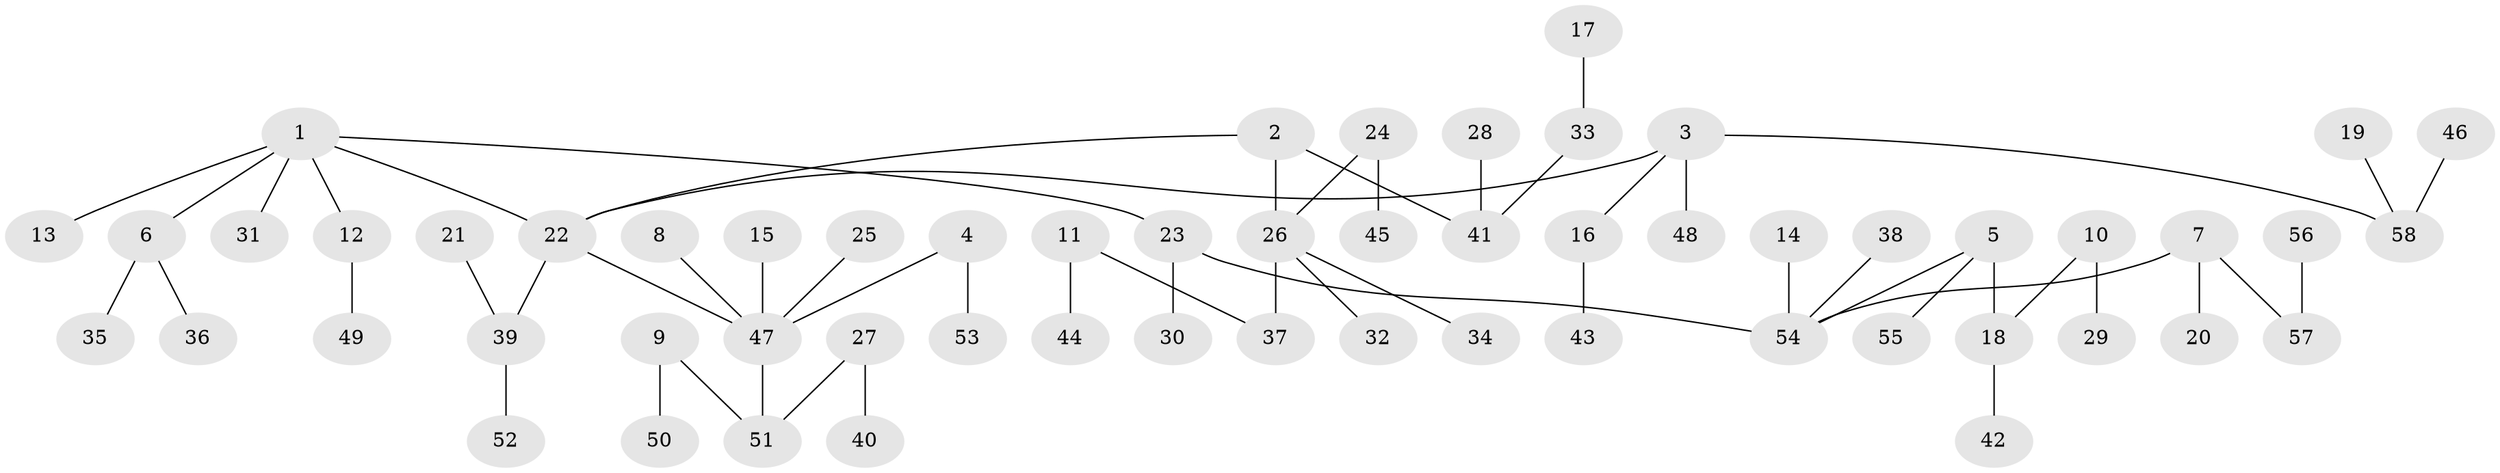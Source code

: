 // original degree distribution, {7: 0.017241379310344827, 6: 0.017241379310344827, 4: 0.0603448275862069, 8: 0.008620689655172414, 2: 0.2413793103448276, 3: 0.1206896551724138, 5: 0.017241379310344827, 1: 0.5172413793103449}
// Generated by graph-tools (version 1.1) at 2025/02/03/09/25 03:02:22]
// undirected, 58 vertices, 57 edges
graph export_dot {
graph [start="1"]
  node [color=gray90,style=filled];
  1;
  2;
  3;
  4;
  5;
  6;
  7;
  8;
  9;
  10;
  11;
  12;
  13;
  14;
  15;
  16;
  17;
  18;
  19;
  20;
  21;
  22;
  23;
  24;
  25;
  26;
  27;
  28;
  29;
  30;
  31;
  32;
  33;
  34;
  35;
  36;
  37;
  38;
  39;
  40;
  41;
  42;
  43;
  44;
  45;
  46;
  47;
  48;
  49;
  50;
  51;
  52;
  53;
  54;
  55;
  56;
  57;
  58;
  1 -- 6 [weight=1.0];
  1 -- 12 [weight=1.0];
  1 -- 13 [weight=1.0];
  1 -- 22 [weight=1.0];
  1 -- 23 [weight=1.0];
  1 -- 31 [weight=1.0];
  2 -- 22 [weight=1.0];
  2 -- 26 [weight=1.0];
  2 -- 41 [weight=1.0];
  3 -- 16 [weight=1.0];
  3 -- 22 [weight=1.0];
  3 -- 48 [weight=1.0];
  3 -- 58 [weight=1.0];
  4 -- 47 [weight=1.0];
  4 -- 53 [weight=1.0];
  5 -- 18 [weight=1.0];
  5 -- 54 [weight=1.0];
  5 -- 55 [weight=1.0];
  6 -- 35 [weight=1.0];
  6 -- 36 [weight=1.0];
  7 -- 20 [weight=1.0];
  7 -- 54 [weight=1.0];
  7 -- 57 [weight=1.0];
  8 -- 47 [weight=1.0];
  9 -- 50 [weight=1.0];
  9 -- 51 [weight=1.0];
  10 -- 18 [weight=1.0];
  10 -- 29 [weight=1.0];
  11 -- 37 [weight=1.0];
  11 -- 44 [weight=1.0];
  12 -- 49 [weight=1.0];
  14 -- 54 [weight=1.0];
  15 -- 47 [weight=1.0];
  16 -- 43 [weight=1.0];
  17 -- 33 [weight=1.0];
  18 -- 42 [weight=1.0];
  19 -- 58 [weight=1.0];
  21 -- 39 [weight=1.0];
  22 -- 39 [weight=1.0];
  22 -- 47 [weight=1.0];
  23 -- 30 [weight=1.0];
  23 -- 54 [weight=1.0];
  24 -- 26 [weight=1.0];
  24 -- 45 [weight=1.0];
  25 -- 47 [weight=1.0];
  26 -- 32 [weight=1.0];
  26 -- 34 [weight=1.0];
  26 -- 37 [weight=1.0];
  27 -- 40 [weight=1.0];
  27 -- 51 [weight=1.0];
  28 -- 41 [weight=1.0];
  33 -- 41 [weight=1.0];
  38 -- 54 [weight=1.0];
  39 -- 52 [weight=1.0];
  46 -- 58 [weight=1.0];
  47 -- 51 [weight=1.0];
  56 -- 57 [weight=1.0];
}
